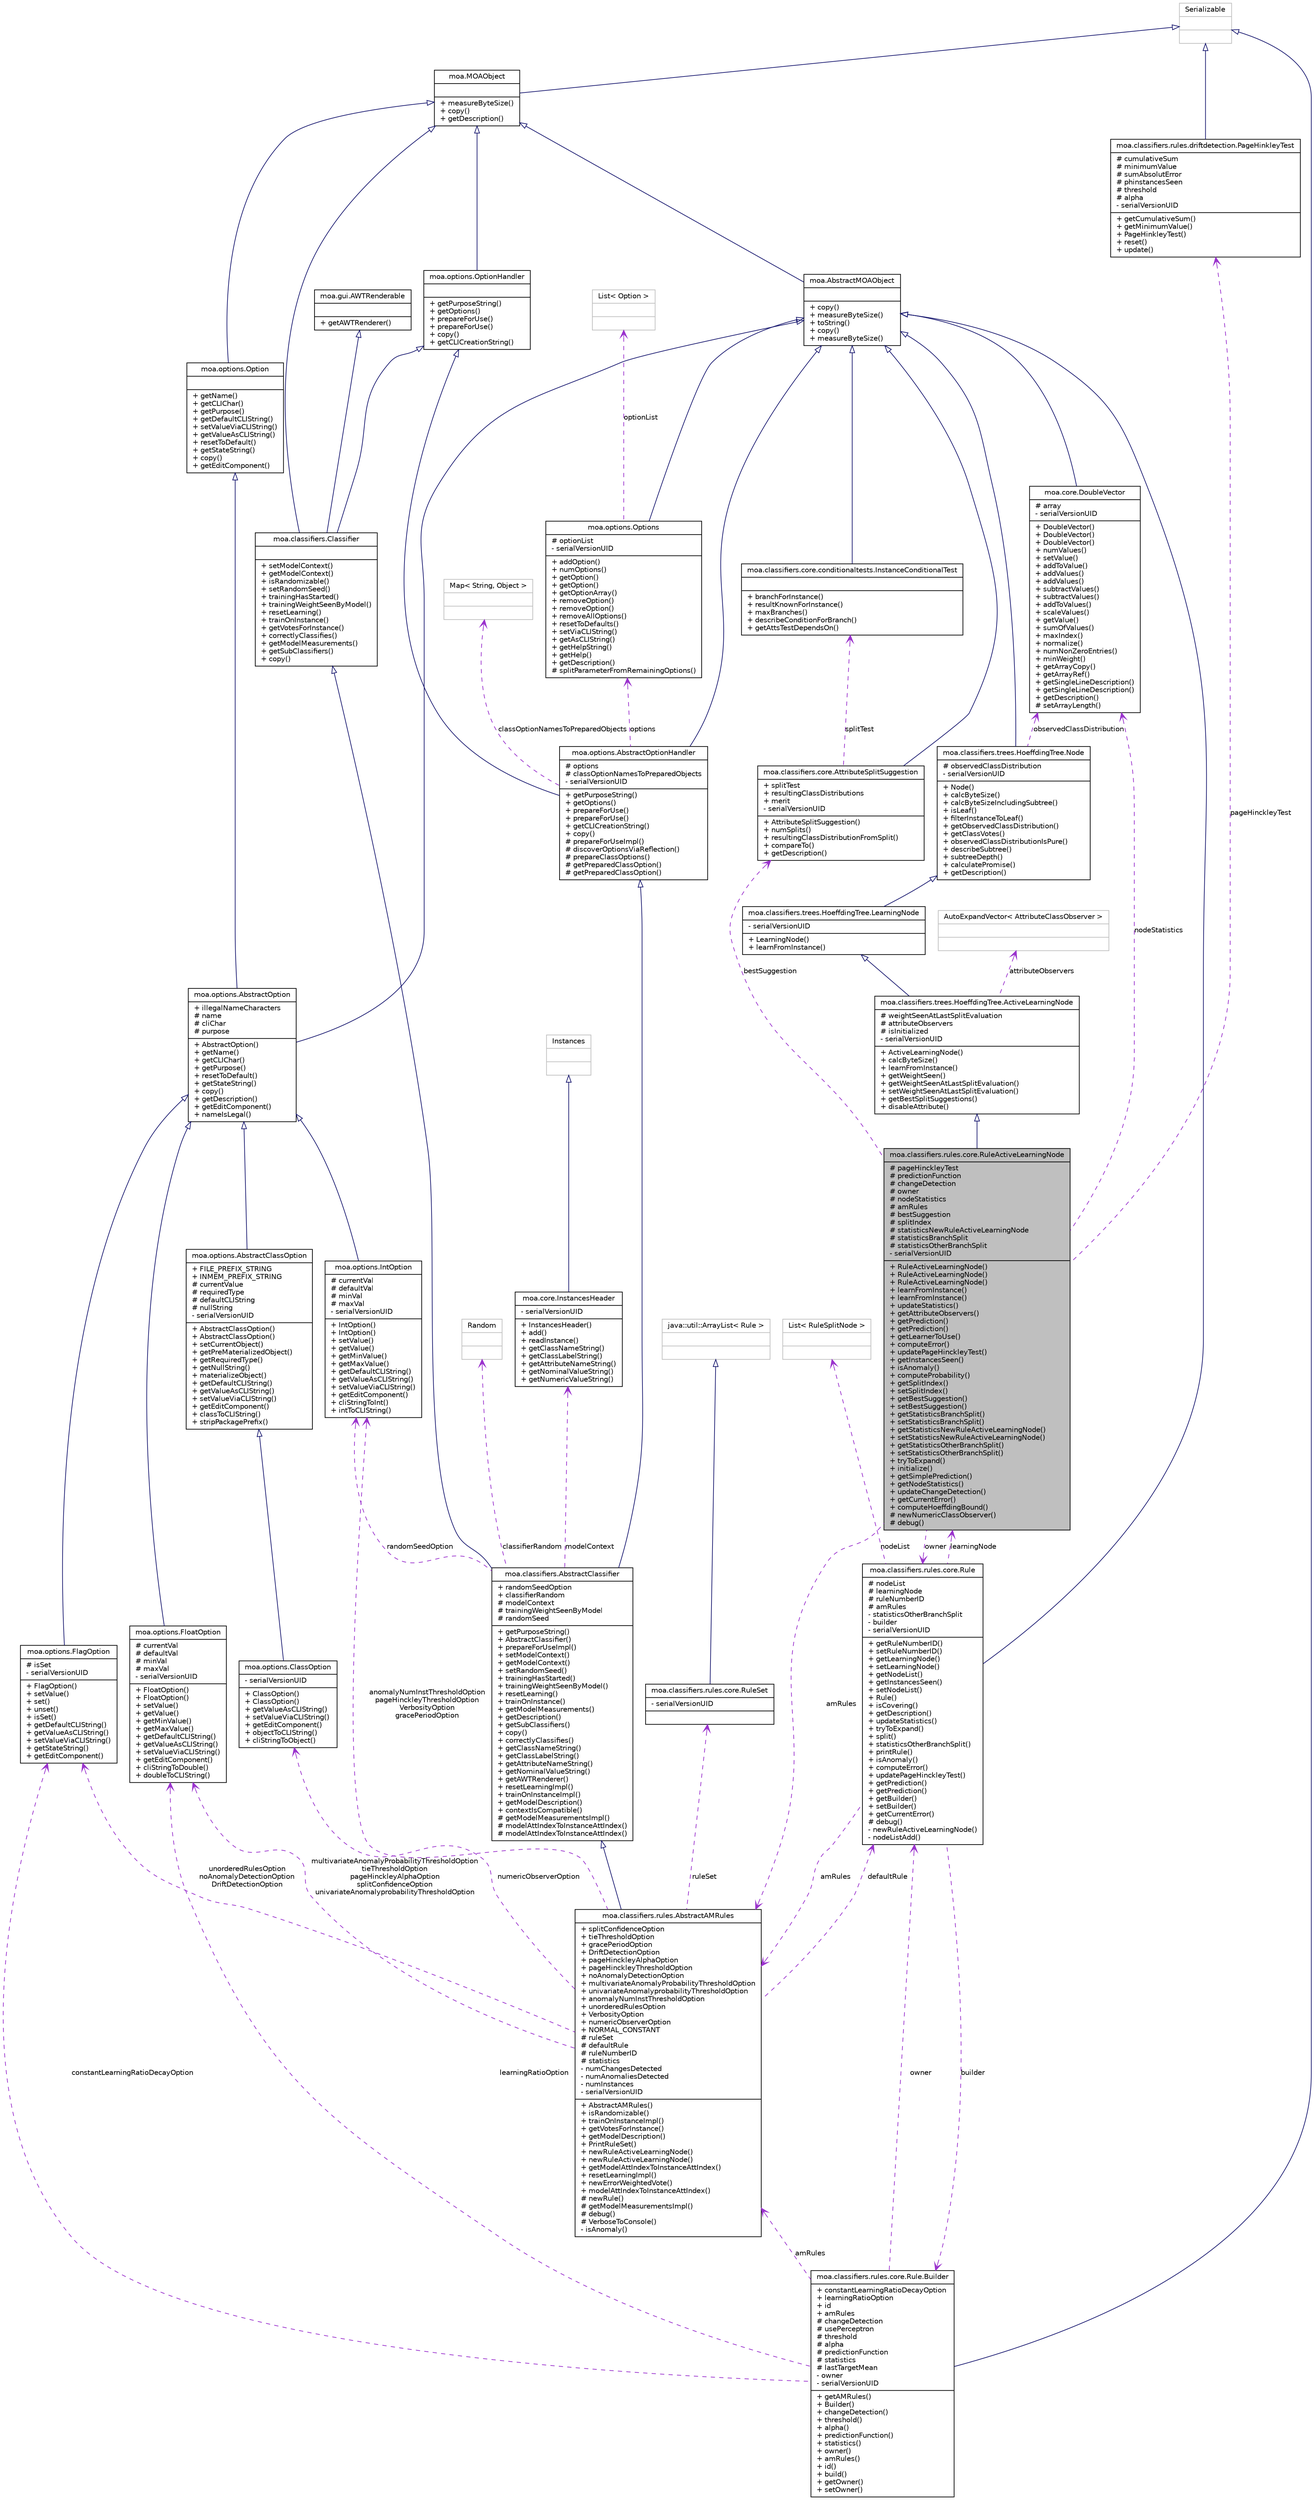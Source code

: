 digraph G
{
  edge [fontname="Helvetica",fontsize="10",labelfontname="Helvetica",labelfontsize="10"];
  node [fontname="Helvetica",fontsize="10",shape=record];
  Node1 [label="{moa.classifiers.rules.core.RuleActiveLearningNode\n|# pageHinckleyTest\l# predictionFunction\l# changeDetection\l# owner\l# nodeStatistics\l# amRules\l# bestSuggestion\l# splitIndex\l# statisticsNewRuleActiveLearningNode\l# statisticsBranchSplit\l# statisticsOtherBranchSplit\l- serialVersionUID\l|+ RuleActiveLearningNode()\l+ RuleActiveLearningNode()\l+ RuleActiveLearningNode()\l+ learnFromInstance()\l+ learnFromInstance()\l+ updateStatistics()\l+ getAttributeObservers()\l+ getPrediction()\l+ getPrediction()\l+ getLearnerToUse()\l+ computeError()\l+ updatePageHinckleyTest()\l+ getInstancesSeen()\l+ isAnomaly()\l+ computeProbability()\l+ getSplitIndex()\l+ setSplitIndex()\l+ getBestSuggestion()\l+ setBestSuggestion()\l+ getStatisticsBranchSplit()\l+ setStatisticsBranchSplit()\l+ getStatisticsNewRuleActiveLearningNode()\l+ setStatisticsNewRuleActiveLearningNode()\l+ getStatisticsOtherBranchSplit()\l+ setStatisticsOtherBranchSplit()\l+ tryToExpand()\l+ initialize()\l+ getSimplePrediction()\l+ getNodeStatistics()\l+ updateChangeDetection()\l+ getCurrentError()\l+ computeHoeffdingBound()\l# newNumericClassObserver()\l# debug()\l}",height=0.2,width=0.4,color="black", fillcolor="grey75", style="filled" fontcolor="black"];
  Node2 -> Node1 [dir=back,color="midnightblue",fontsize="10",style="solid",arrowtail="empty",fontname="Helvetica"];
  Node2 [label="{moa.classifiers.trees.HoeffdingTree.ActiveLearningNode\n|# weightSeenAtLastSplitEvaluation\l# attributeObservers\l# isInitialized\l- serialVersionUID\l|+ ActiveLearningNode()\l+ calcByteSize()\l+ learnFromInstance()\l+ getWeightSeen()\l+ getWeightSeenAtLastSplitEvaluation()\l+ setWeightSeenAtLastSplitEvaluation()\l+ getBestSplitSuggestions()\l+ disableAttribute()\l}",height=0.2,width=0.4,color="black", fillcolor="white", style="filled",URL="$classmoa_1_1classifiers_1_1trees_1_1HoeffdingTree_1_1ActiveLearningNode.html"];
  Node3 -> Node2 [dir=back,color="midnightblue",fontsize="10",style="solid",arrowtail="empty",fontname="Helvetica"];
  Node3 [label="{moa.classifiers.trees.HoeffdingTree.LearningNode\n|- serialVersionUID\l|+ LearningNode()\l+ learnFromInstance()\l}",height=0.2,width=0.4,color="black", fillcolor="white", style="filled",URL="$classmoa_1_1classifiers_1_1trees_1_1HoeffdingTree_1_1LearningNode.html"];
  Node4 -> Node3 [dir=back,color="midnightblue",fontsize="10",style="solid",arrowtail="empty",fontname="Helvetica"];
  Node4 [label="{moa.classifiers.trees.HoeffdingTree.Node\n|# observedClassDistribution\l- serialVersionUID\l|+ Node()\l+ calcByteSize()\l+ calcByteSizeIncludingSubtree()\l+ isLeaf()\l+ filterInstanceToLeaf()\l+ getObservedClassDistribution()\l+ getClassVotes()\l+ observedClassDistributionIsPure()\l+ describeSubtree()\l+ subtreeDepth()\l+ calculatePromise()\l+ getDescription()\l}",height=0.2,width=0.4,color="black", fillcolor="white", style="filled",URL="$classmoa_1_1classifiers_1_1trees_1_1HoeffdingTree_1_1Node.html"];
  Node5 -> Node4 [dir=back,color="midnightblue",fontsize="10",style="solid",arrowtail="empty",fontname="Helvetica"];
  Node5 [label="{moa.AbstractMOAObject\n||+ copy()\l+ measureByteSize()\l+ toString()\l+ copy()\l+ measureByteSize()\l}",height=0.2,width=0.4,color="black", fillcolor="white", style="filled",URL="$classmoa_1_1AbstractMOAObject.html",tooltip="Abstract MOA Object."];
  Node6 -> Node5 [dir=back,color="midnightblue",fontsize="10",style="solid",arrowtail="empty",fontname="Helvetica"];
  Node6 [label="{moa.MOAObject\n||+ measureByteSize()\l+ copy()\l+ getDescription()\l}",height=0.2,width=0.4,color="black", fillcolor="white", style="filled",URL="$interfacemoa_1_1MOAObject.html",tooltip="Interface implemented by classes in MOA, so that all are serializable, can produce..."];
  Node7 -> Node6 [dir=back,color="midnightblue",fontsize="10",style="solid",arrowtail="empty",fontname="Helvetica"];
  Node7 [label="{Serializable\n||}",height=0.2,width=0.4,color="grey75", fillcolor="white", style="filled"];
  Node8 -> Node4 [dir=back,color="darkorchid3",fontsize="10",style="dashed",label="observedClassDistribution",arrowtail="open",fontname="Helvetica"];
  Node8 [label="{moa.core.DoubleVector\n|# array\l- serialVersionUID\l|+ DoubleVector()\l+ DoubleVector()\l+ DoubleVector()\l+ numValues()\l+ setValue()\l+ addToValue()\l+ addValues()\l+ addValues()\l+ subtractValues()\l+ subtractValues()\l+ addToValues()\l+ scaleValues()\l+ getValue()\l+ sumOfValues()\l+ maxIndex()\l+ normalize()\l+ numNonZeroEntries()\l+ minWeight()\l+ getArrayCopy()\l+ getArrayRef()\l+ getSingleLineDescription()\l+ getSingleLineDescription()\l+ getDescription()\l# setArrayLength()\l}",height=0.2,width=0.4,color="black", fillcolor="white", style="filled",URL="$classmoa_1_1core_1_1DoubleVector.html",tooltip="Vector of double numbers with some utilities."];
  Node5 -> Node8 [dir=back,color="midnightblue",fontsize="10",style="solid",arrowtail="empty",fontname="Helvetica"];
  Node9 -> Node2 [dir=back,color="darkorchid3",fontsize="10",style="dashed",label="attributeObservers",arrowtail="open",fontname="Helvetica"];
  Node9 [label="{AutoExpandVector\< AttributeClassObserver \>\n||}",height=0.2,width=0.4,color="grey75", fillcolor="white", style="filled"];
  Node10 -> Node1 [dir=back,color="darkorchid3",fontsize="10",style="dashed",label="amRules",arrowtail="open",fontname="Helvetica"];
  Node10 [label="{moa.classifiers.rules.AbstractAMRules\n|+ splitConfidenceOption\l+ tieThresholdOption\l+ gracePeriodOption\l+ DriftDetectionOption\l+ pageHinckleyAlphaOption\l+ pageHinckleyThresholdOption\l+ noAnomalyDetectionOption\l+ multivariateAnomalyProbabilityThresholdOption\l+ univariateAnomalyprobabilityThresholdOption\l+ anomalyNumInstThresholdOption\l+ unorderedRulesOption\l+ VerbosityOption\l+ numericObserverOption\l+ NORMAL_CONSTANT\l# ruleSet\l# defaultRule\l# ruleNumberID\l# statistics\l- numChangesDetected\l- numAnomaliesDetected\l- numInstances\l- serialVersionUID\l|+ AbstractAMRules()\l+ isRandomizable()\l+ trainOnInstanceImpl()\l+ getVotesForInstance()\l+ getModelDescription()\l+ PrintRuleSet()\l+ newRuleActiveLearningNode()\l+ newRuleActiveLearningNode()\l+ getModelAttIndexToInstanceAttIndex()\l+ resetLearningImpl()\l+ newErrorWeightedVote()\l+ modelAttIndexToInstanceAttIndex()\l# newRule()\l# getModelMeasurementsImpl()\l# debug()\l# VerboseToConsole()\l- isAnomaly()\l}",height=0.2,width=0.4,color="black", fillcolor="white", style="filled",URL="$classmoa_1_1classifiers_1_1rules_1_1AbstractAMRules.html"];
  Node11 -> Node10 [dir=back,color="midnightblue",fontsize="10",style="solid",arrowtail="empty",fontname="Helvetica"];
  Node11 [label="{moa.classifiers.AbstractClassifier\n|+ randomSeedOption\l+ classifierRandom\l# modelContext\l# trainingWeightSeenByModel\l# randomSeed\l|+ getPurposeString()\l+ AbstractClassifier()\l+ prepareForUseImpl()\l+ setModelContext()\l+ getModelContext()\l+ setRandomSeed()\l+ trainingHasStarted()\l+ trainingWeightSeenByModel()\l+ resetLearning()\l+ trainOnInstance()\l+ getModelMeasurements()\l+ getDescription()\l+ getSubClassifiers()\l+ copy()\l+ correctlyClassifies()\l+ getClassNameString()\l+ getClassLabelString()\l+ getAttributeNameString()\l+ getNominalValueString()\l+ getAWTRenderer()\l+ resetLearningImpl()\l+ trainOnInstanceImpl()\l+ getModelDescription()\l+ contextIsCompatible()\l# getModelMeasurementsImpl()\l# modelAttIndexToInstanceAttIndex()\l# modelAttIndexToInstanceAttIndex()\l}",height=0.2,width=0.4,color="black", fillcolor="white", style="filled",URL="$classmoa_1_1classifiers_1_1AbstractClassifier.html",tooltip="Abstract Classifier."];
  Node12 -> Node11 [dir=back,color="midnightblue",fontsize="10",style="solid",arrowtail="empty",fontname="Helvetica"];
  Node12 [label="{moa.options.AbstractOptionHandler\n|# options\l# classOptionNamesToPreparedObjects\l- serialVersionUID\l|+ getPurposeString()\l+ getOptions()\l+ prepareForUse()\l+ prepareForUse()\l+ getCLICreationString()\l+ copy()\l# prepareForUseImpl()\l# discoverOptionsViaReflection()\l# prepareClassOptions()\l# getPreparedClassOption()\l# getPreparedClassOption()\l}",height=0.2,width=0.4,color="black", fillcolor="white", style="filled",URL="$classmoa_1_1options_1_1AbstractOptionHandler.html",tooltip="Abstract Option Handler."];
  Node5 -> Node12 [dir=back,color="midnightblue",fontsize="10",style="solid",arrowtail="empty",fontname="Helvetica"];
  Node13 -> Node12 [dir=back,color="midnightblue",fontsize="10",style="solid",arrowtail="empty",fontname="Helvetica"];
  Node13 [label="{moa.options.OptionHandler\n||+ getPurposeString()\l+ getOptions()\l+ prepareForUse()\l+ prepareForUse()\l+ copy()\l+ getCLICreationString()\l}",height=0.2,width=0.4,color="black", fillcolor="white", style="filled",URL="$interfacemoa_1_1options_1_1OptionHandler.html",tooltip="Interface representing an object that handles options or parameters."];
  Node6 -> Node13 [dir=back,color="midnightblue",fontsize="10",style="solid",arrowtail="empty",fontname="Helvetica"];
  Node14 -> Node12 [dir=back,color="darkorchid3",fontsize="10",style="dashed",label="classOptionNamesToPreparedObjects",arrowtail="open",fontname="Helvetica"];
  Node14 [label="{Map\< String, Object \>\n||}",height=0.2,width=0.4,color="grey75", fillcolor="white", style="filled"];
  Node15 -> Node12 [dir=back,color="darkorchid3",fontsize="10",style="dashed",label="options",arrowtail="open",fontname="Helvetica"];
  Node15 [label="{moa.options.Options\n|# optionList\l- serialVersionUID\l|+ addOption()\l+ numOptions()\l+ getOption()\l+ getOption()\l+ getOptionArray()\l+ removeOption()\l+ removeOption()\l+ removeAllOptions()\l+ resetToDefaults()\l+ setViaCLIString()\l+ getAsCLIString()\l+ getHelpString()\l+ getHelp()\l+ getDescription()\l# splitParameterFromRemainingOptions()\l}",height=0.2,width=0.4,color="black", fillcolor="white", style="filled",URL="$classmoa_1_1options_1_1Options.html",tooltip="File option."];
  Node5 -> Node15 [dir=back,color="midnightblue",fontsize="10",style="solid",arrowtail="empty",fontname="Helvetica"];
  Node16 -> Node15 [dir=back,color="darkorchid3",fontsize="10",style="dashed",label="optionList",arrowtail="open",fontname="Helvetica"];
  Node16 [label="{List\< Option \>\n||}",height=0.2,width=0.4,color="grey75", fillcolor="white", style="filled"];
  Node17 -> Node11 [dir=back,color="midnightblue",fontsize="10",style="solid",arrowtail="empty",fontname="Helvetica"];
  Node17 [label="{moa.classifiers.Classifier\n||+ setModelContext()\l+ getModelContext()\l+ isRandomizable()\l+ setRandomSeed()\l+ trainingHasStarted()\l+ trainingWeightSeenByModel()\l+ resetLearning()\l+ trainOnInstance()\l+ getVotesForInstance()\l+ correctlyClassifies()\l+ getModelMeasurements()\l+ getSubClassifiers()\l+ copy()\l}",height=0.2,width=0.4,color="black", fillcolor="white", style="filled",URL="$interfacemoa_1_1classifiers_1_1Classifier.html",tooltip="Classifier interface for incremental classification models."];
  Node6 -> Node17 [dir=back,color="midnightblue",fontsize="10",style="solid",arrowtail="empty",fontname="Helvetica"];
  Node13 -> Node17 [dir=back,color="midnightblue",fontsize="10",style="solid",arrowtail="empty",fontname="Helvetica"];
  Node18 -> Node17 [dir=back,color="midnightblue",fontsize="10",style="solid",arrowtail="empty",fontname="Helvetica"];
  Node18 [label="{moa.gui.AWTRenderable\n||+ getAWTRenderer()\l}",height=0.2,width=0.4,color="black", fillcolor="white", style="filled",URL="$interfacemoa_1_1gui_1_1AWTRenderable.html",tooltip="Interface representing a component that is renderable."];
  Node19 -> Node11 [dir=back,color="darkorchid3",fontsize="10",style="dashed",label="randomSeedOption",arrowtail="open",fontname="Helvetica"];
  Node19 [label="{moa.options.IntOption\n|# currentVal\l# defaultVal\l# minVal\l# maxVal\l- serialVersionUID\l|+ IntOption()\l+ IntOption()\l+ setValue()\l+ getValue()\l+ getMinValue()\l+ getMaxValue()\l+ getDefaultCLIString()\l+ getValueAsCLIString()\l+ setValueViaCLIString()\l+ getEditComponent()\l+ cliStringToInt()\l+ intToCLIString()\l}",height=0.2,width=0.4,color="black", fillcolor="white", style="filled",URL="$classmoa_1_1options_1_1IntOption.html",tooltip="Int option."];
  Node20 -> Node19 [dir=back,color="midnightblue",fontsize="10",style="solid",arrowtail="empty",fontname="Helvetica"];
  Node20 [label="{moa.options.AbstractOption\n|+ illegalNameCharacters\l# name\l# cliChar\l# purpose\l|+ AbstractOption()\l+ getName()\l+ getCLIChar()\l+ getPurpose()\l+ resetToDefault()\l+ getStateString()\l+ copy()\l+ getDescription()\l+ getEditComponent()\l+ nameIsLegal()\l}",height=0.2,width=0.4,color="black", fillcolor="white", style="filled",URL="$classmoa_1_1options_1_1AbstractOption.html",tooltip="Abstract option."];
  Node5 -> Node20 [dir=back,color="midnightblue",fontsize="10",style="solid",arrowtail="empty",fontname="Helvetica"];
  Node21 -> Node20 [dir=back,color="midnightblue",fontsize="10",style="solid",arrowtail="empty",fontname="Helvetica"];
  Node21 [label="{moa.options.Option\n||+ getName()\l+ getCLIChar()\l+ getPurpose()\l+ getDefaultCLIString()\l+ setValueViaCLIString()\l+ getValueAsCLIString()\l+ resetToDefault()\l+ getStateString()\l+ copy()\l+ getEditComponent()\l}",height=0.2,width=0.4,color="black", fillcolor="white", style="filled",URL="$interfacemoa_1_1options_1_1Option.html",tooltip="Interface representing an option or parameter."];
  Node6 -> Node21 [dir=back,color="midnightblue",fontsize="10",style="solid",arrowtail="empty",fontname="Helvetica"];
  Node22 -> Node11 [dir=back,color="darkorchid3",fontsize="10",style="dashed",label="modelContext",arrowtail="open",fontname="Helvetica"];
  Node22 [label="{moa.core.InstancesHeader\n|- serialVersionUID\l|+ InstancesHeader()\l+ add()\l+ readInstance()\l+ getClassNameString()\l+ getClassLabelString()\l+ getAttributeNameString()\l+ getNominalValueString()\l+ getNumericValueString()\l}",height=0.2,width=0.4,color="black", fillcolor="white", style="filled",URL="$classmoa_1_1core_1_1InstancesHeader.html",tooltip="Class for storing the header or context of a data stream."];
  Node23 -> Node22 [dir=back,color="midnightblue",fontsize="10",style="solid",arrowtail="empty",fontname="Helvetica"];
  Node23 [label="{Instances\n||}",height=0.2,width=0.4,color="grey75", fillcolor="white", style="filled"];
  Node24 -> Node11 [dir=back,color="darkorchid3",fontsize="10",style="dashed",label="classifierRandom",arrowtail="open",fontname="Helvetica"];
  Node24 [label="{Random\n||}",height=0.2,width=0.4,color="grey75", fillcolor="white", style="filled"];
  Node25 -> Node10 [dir=back,color="darkorchid3",fontsize="10",style="dashed",label="multivariateAnomalyProbabilityThresholdOption\ntieThresholdOption\npageHinckleyAlphaOption\nsplitConfidenceOption\nunivariateAnomalyprobabilityThresholdOption",arrowtail="open",fontname="Helvetica"];
  Node25 [label="{moa.options.FloatOption\n|# currentVal\l# defaultVal\l# minVal\l# maxVal\l- serialVersionUID\l|+ FloatOption()\l+ FloatOption()\l+ setValue()\l+ getValue()\l+ getMinValue()\l+ getMaxValue()\l+ getDefaultCLIString()\l+ getValueAsCLIString()\l+ setValueViaCLIString()\l+ getEditComponent()\l+ cliStringToDouble()\l+ doubleToCLIString()\l}",height=0.2,width=0.4,color="black", fillcolor="white", style="filled",URL="$classmoa_1_1options_1_1FloatOption.html",tooltip="Float option."];
  Node20 -> Node25 [dir=back,color="midnightblue",fontsize="10",style="solid",arrowtail="empty",fontname="Helvetica"];
  Node19 -> Node10 [dir=back,color="darkorchid3",fontsize="10",style="dashed",label="anomalyNumInstThresholdOption\npageHinckleyThresholdOption\nVerbosityOption\ngracePeriodOption",arrowtail="open",fontname="Helvetica"];
  Node26 -> Node10 [dir=back,color="darkorchid3",fontsize="10",style="dashed",label="ruleSet",arrowtail="open",fontname="Helvetica"];
  Node26 [label="{moa.classifiers.rules.core.RuleSet\n|- serialVersionUID\l|}",height=0.2,width=0.4,color="black", fillcolor="white", style="filled",URL="$classmoa_1_1classifiers_1_1rules_1_1core_1_1RuleSet.html"];
  Node27 -> Node26 [dir=back,color="midnightblue",fontsize="10",style="solid",arrowtail="empty",fontname="Helvetica"];
  Node27 [label="{java::util::ArrayList\< Rule \>\n||}",height=0.2,width=0.4,color="grey75", fillcolor="white", style="filled"];
  Node28 -> Node10 [dir=back,color="darkorchid3",fontsize="10",style="dashed",label="numericObserverOption",arrowtail="open",fontname="Helvetica"];
  Node28 [label="{moa.options.ClassOption\n|- serialVersionUID\l|+ ClassOption()\l+ ClassOption()\l+ getValueAsCLIString()\l+ setValueViaCLIString()\l+ getEditComponent()\l+ objectToCLIString()\l+ cliStringToObject()\l}",height=0.2,width=0.4,color="black", fillcolor="white", style="filled",URL="$classmoa_1_1options_1_1ClassOption.html",tooltip="Class option."];
  Node29 -> Node28 [dir=back,color="midnightblue",fontsize="10",style="solid",arrowtail="empty",fontname="Helvetica"];
  Node29 [label="{moa.options.AbstractClassOption\n|+ FILE_PREFIX_STRING\l+ INMEM_PREFIX_STRING\l# currentValue\l# requiredType\l# defaultCLIString\l# nullString\l- serialVersionUID\l|+ AbstractClassOption()\l+ AbstractClassOption()\l+ setCurrentObject()\l+ getPreMaterializedObject()\l+ getRequiredType()\l+ getNullString()\l+ materializeObject()\l+ getDefaultCLIString()\l+ getValueAsCLIString()\l+ setValueViaCLIString()\l+ getEditComponent()\l+ classToCLIString()\l+ stripPackagePrefix()\l}",height=0.2,width=0.4,color="black", fillcolor="white", style="filled",URL="$classmoa_1_1options_1_1AbstractClassOption.html",tooltip="Abstract class option."];
  Node20 -> Node29 [dir=back,color="midnightblue",fontsize="10",style="solid",arrowtail="empty",fontname="Helvetica"];
  Node30 -> Node10 [dir=back,color="darkorchid3",fontsize="10",style="dashed",label="unorderedRulesOption\nnoAnomalyDetectionOption\nDriftDetectionOption",arrowtail="open",fontname="Helvetica"];
  Node30 [label="{moa.options.FlagOption\n|# isSet\l- serialVersionUID\l|+ FlagOption()\l+ setValue()\l+ set()\l+ unset()\l+ isSet()\l+ getDefaultCLIString()\l+ getValueAsCLIString()\l+ setValueViaCLIString()\l+ getStateString()\l+ getEditComponent()\l}",height=0.2,width=0.4,color="black", fillcolor="white", style="filled",URL="$classmoa_1_1options_1_1FlagOption.html",tooltip="Flag option."];
  Node20 -> Node30 [dir=back,color="midnightblue",fontsize="10",style="solid",arrowtail="empty",fontname="Helvetica"];
  Node31 -> Node10 [dir=back,color="darkorchid3",fontsize="10",style="dashed",label="defaultRule",arrowtail="open",fontname="Helvetica"];
  Node31 [label="{moa.classifiers.rules.core.Rule\n|# nodeList\l# learningNode\l# ruleNumberID\l# amRules\l- statisticsOtherBranchSplit\l- builder\l- serialVersionUID\l|+ getRuleNumberID()\l+ setRuleNumberID()\l+ getLearningNode()\l+ setLearningNode()\l+ getNodeList()\l+ getInstancesSeen()\l+ setNodeList()\l+ Rule()\l+ isCovering()\l+ getDescription()\l+ updateStatistics()\l+ tryToExpand()\l+ split()\l+ statisticsOtherBranchSplit()\l+ printRule()\l+ isAnomaly()\l+ computeError()\l+ updatePageHinckleyTest()\l+ getPrediction()\l+ getPrediction()\l+ getBuilder()\l+ setBuilder()\l+ getCurrentError()\l# debug()\l- newRuleActiveLearningNode()\l- nodeListAdd()\l}",height=0.2,width=0.4,color="black", fillcolor="white", style="filled",URL="$classmoa_1_1classifiers_1_1rules_1_1core_1_1Rule.html"];
  Node5 -> Node31 [dir=back,color="midnightblue",fontsize="10",style="solid",arrowtail="empty",fontname="Helvetica"];
  Node10 -> Node31 [dir=back,color="darkorchid3",fontsize="10",style="dashed",label="amRules",arrowtail="open",fontname="Helvetica"];
  Node32 -> Node31 [dir=back,color="darkorchid3",fontsize="10",style="dashed",label="builder",arrowtail="open",fontname="Helvetica"];
  Node32 [label="{moa.classifiers.rules.core.Rule.Builder\n|+ constantLearningRatioDecayOption\l+ learningRatioOption\l+ id\l+ amRules\l# changeDetection\l# usePerceptron\l# threshold\l# alpha\l# predictionFunction\l# statistics\l# lastTargetMean\l- owner\l- serialVersionUID\l|+ getAMRules()\l+ Builder()\l+ changeDetection()\l+ threshold()\l+ alpha()\l+ predictionFunction()\l+ statistics()\l+ owner()\l+ amRules()\l+ id()\l+ build()\l+ getOwner()\l+ setOwner()\l}",height=0.2,width=0.4,color="black", fillcolor="white", style="filled",URL="$classmoa_1_1classifiers_1_1rules_1_1core_1_1Rule_1_1Builder.html"];
  Node7 -> Node32 [dir=back,color="midnightblue",fontsize="10",style="solid",arrowtail="empty",fontname="Helvetica"];
  Node10 -> Node32 [dir=back,color="darkorchid3",fontsize="10",style="dashed",label="amRules",arrowtail="open",fontname="Helvetica"];
  Node25 -> Node32 [dir=back,color="darkorchid3",fontsize="10",style="dashed",label="learningRatioOption",arrowtail="open",fontname="Helvetica"];
  Node30 -> Node32 [dir=back,color="darkorchid3",fontsize="10",style="dashed",label="constantLearningRatioDecayOption",arrowtail="open",fontname="Helvetica"];
  Node31 -> Node32 [dir=back,color="darkorchid3",fontsize="10",style="dashed",label="owner",arrowtail="open",fontname="Helvetica"];
  Node1 -> Node31 [dir=back,color="darkorchid3",fontsize="10",style="dashed",label="learningNode",arrowtail="open",fontname="Helvetica"];
  Node33 -> Node31 [dir=back,color="darkorchid3",fontsize="10",style="dashed",label="nodeList",arrowtail="open",fontname="Helvetica"];
  Node33 [label="{List\< RuleSplitNode \>\n||}",height=0.2,width=0.4,color="grey75", fillcolor="white", style="filled"];
  Node34 -> Node1 [dir=back,color="darkorchid3",fontsize="10",style="dashed",label="bestSuggestion",arrowtail="open",fontname="Helvetica"];
  Node34 [label="{moa.classifiers.core.AttributeSplitSuggestion\n|+ splitTest\l+ resultingClassDistributions\l+ merit\l- serialVersionUID\l|+ AttributeSplitSuggestion()\l+ numSplits()\l+ resultingClassDistributionFromSplit()\l+ compareTo()\l+ getDescription()\l}",height=0.2,width=0.4,color="black", fillcolor="white", style="filled",URL="$classmoa_1_1classifiers_1_1core_1_1AttributeSplitSuggestion.html",tooltip="Class for computing attribute split suggestions given a split test."];
  Node5 -> Node34 [dir=back,color="midnightblue",fontsize="10",style="solid",arrowtail="empty",fontname="Helvetica"];
  Node35 -> Node34 [dir=back,color="darkorchid3",fontsize="10",style="dashed",label="splitTest",arrowtail="open",fontname="Helvetica"];
  Node35 [label="{moa.classifiers.core.conditionaltests.InstanceConditionalTest\n||+ branchForInstance()\l+ resultKnownForInstance()\l+ maxBranches()\l+ describeConditionForBranch()\l+ getAttsTestDependsOn()\l}",height=0.2,width=0.4,color="black", fillcolor="white", style="filled",URL="$classmoa_1_1classifiers_1_1core_1_1conditionaltests_1_1InstanceConditionalTest.html",tooltip="Abstract conditional test for instances to use to split nodes in Hoeffding trees..."];
  Node5 -> Node35 [dir=back,color="midnightblue",fontsize="10",style="solid",arrowtail="empty",fontname="Helvetica"];
  Node36 -> Node1 [dir=back,color="darkorchid3",fontsize="10",style="dashed",label="pageHinckleyTest",arrowtail="open",fontname="Helvetica"];
  Node36 [label="{moa.classifiers.rules.driftdetection.PageHinkleyTest\n|# cumulativeSum\l# minimumValue\l# sumAbsolutError\l# phinstancesSeen\l# threshold\l# alpha\l- serialVersionUID\l|+ getCumulativeSum()\l+ getMinimumValue()\l+ PageHinkleyTest()\l+ reset()\l+ update()\l}",height=0.2,width=0.4,color="black", fillcolor="white", style="filled",URL="$classmoa_1_1classifiers_1_1rules_1_1driftdetection_1_1PageHinkleyTest.html"];
  Node7 -> Node36 [dir=back,color="midnightblue",fontsize="10",style="solid",arrowtail="empty",fontname="Helvetica"];
  Node8 -> Node1 [dir=back,color="darkorchid3",fontsize="10",style="dashed",label="nodeStatistics",arrowtail="open",fontname="Helvetica"];
  Node31 -> Node1 [dir=back,color="darkorchid3",fontsize="10",style="dashed",label="owner",arrowtail="open",fontname="Helvetica"];
}
